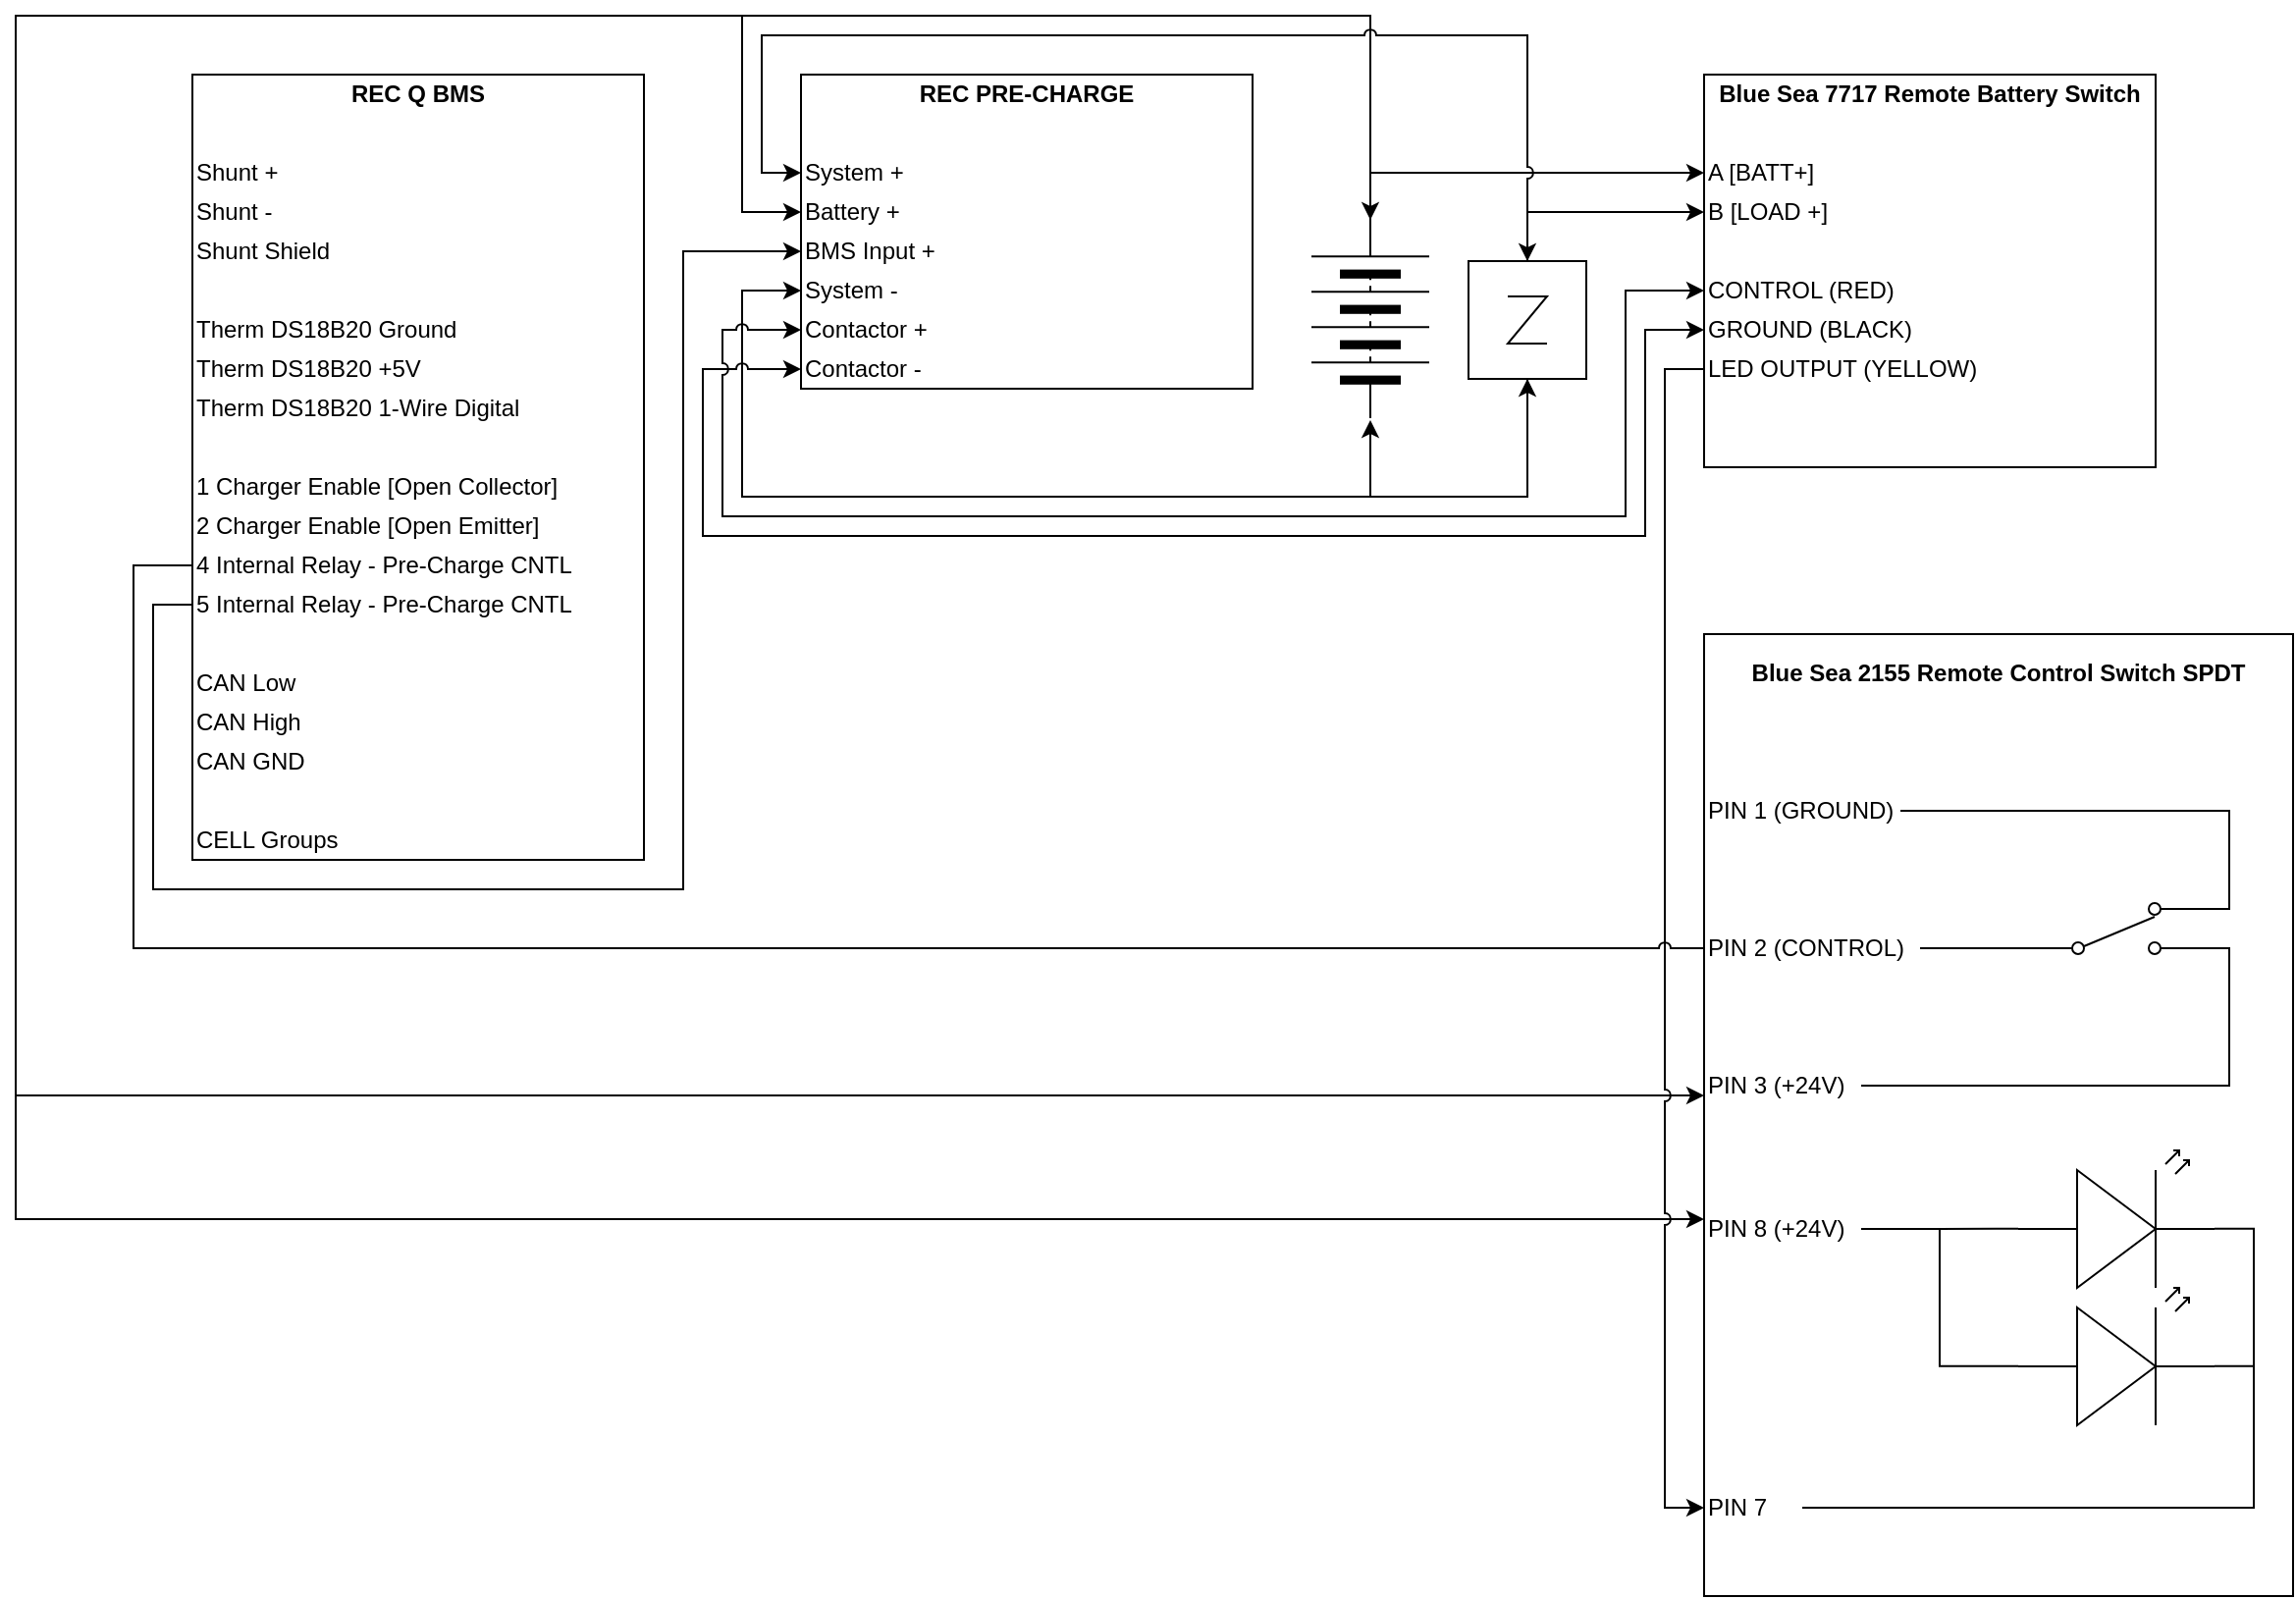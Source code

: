 <mxfile version="16.5.1" type="device" pages="2"><diagram id="niUPnCOaJLG_jk_p79hX" name="Default"><mxGraphModel dx="2626" dy="1213" grid="1" gridSize="10" guides="1" tooltips="1" connect="1" arrows="1" fold="1" page="1" pageScale="1" pageWidth="850" pageHeight="1100" math="0" shadow="0"><root><mxCell id="0"/><mxCell id="1" parent="0"/><mxCell id="AgAAqXKB2tefLnuZM439-19" value="" style="group" parent="1" vertex="1" connectable="0"><mxGeometry x="-60" y="55" width="230" height="160" as="geometry"/></mxCell><mxCell id="AgAAqXKB2tefLnuZM439-20" value="" style="group" parent="AgAAqXKB2tefLnuZM439-19" vertex="1" connectable="0"><mxGeometry width="230" height="160" as="geometry"/></mxCell><mxCell id="AgAAqXKB2tefLnuZM439-21" value="" style="rounded=0;whiteSpace=wrap;html=1;" parent="AgAAqXKB2tefLnuZM439-20" vertex="1"><mxGeometry width="230" height="160" as="geometry"/></mxCell><mxCell id="AgAAqXKB2tefLnuZM439-22" value="Contactor -" style="text;html=1;strokeColor=none;fillColor=none;align=left;verticalAlign=middle;whiteSpace=wrap;rounded=0;" parent="AgAAqXKB2tefLnuZM439-20" vertex="1"><mxGeometry y="140" width="200" height="20" as="geometry"/></mxCell><mxCell id="AgAAqXKB2tefLnuZM439-23" value="System +" style="text;html=1;strokeColor=none;fillColor=none;align=left;verticalAlign=middle;whiteSpace=wrap;rounded=0;" parent="AgAAqXKB2tefLnuZM439-20" vertex="1"><mxGeometry y="40" width="200" height="20" as="geometry"/></mxCell><mxCell id="AgAAqXKB2tefLnuZM439-24" value="Contactor +" style="text;html=1;strokeColor=none;fillColor=none;align=left;verticalAlign=middle;whiteSpace=wrap;rounded=0;" parent="AgAAqXKB2tefLnuZM439-20" vertex="1"><mxGeometry y="120" width="200" height="20" as="geometry"/></mxCell><mxCell id="AgAAqXKB2tefLnuZM439-25" value="Battery +" style="text;html=1;strokeColor=none;fillColor=none;align=left;verticalAlign=middle;whiteSpace=wrap;rounded=0;" parent="AgAAqXKB2tefLnuZM439-20" vertex="1"><mxGeometry y="60" width="200" height="20" as="geometry"/></mxCell><mxCell id="AgAAqXKB2tefLnuZM439-26" value="System -" style="text;html=1;strokeColor=none;fillColor=none;align=left;verticalAlign=middle;whiteSpace=wrap;rounded=0;" parent="AgAAqXKB2tefLnuZM439-20" vertex="1"><mxGeometry y="100" width="200" height="20" as="geometry"/></mxCell><mxCell id="AgAAqXKB2tefLnuZM439-27" value="BMS Input +" style="text;html=1;strokeColor=none;fillColor=none;align=left;verticalAlign=middle;whiteSpace=wrap;rounded=0;" parent="AgAAqXKB2tefLnuZM439-20" vertex="1"><mxGeometry y="80" width="200" height="20" as="geometry"/></mxCell><mxCell id="AgAAqXKB2tefLnuZM439-28" value="&lt;b&gt;REC PRE-CHARGE&lt;/b&gt;" style="text;html=1;strokeColor=none;fillColor=none;align=center;verticalAlign=middle;whiteSpace=wrap;rounded=0;" parent="AgAAqXKB2tefLnuZM439-20" vertex="1"><mxGeometry width="230" height="20" as="geometry"/></mxCell><mxCell id="AgAAqXKB2tefLnuZM439-77" style="edgeStyle=orthogonalEdgeStyle;rounded=0;jumpStyle=arc;orthogonalLoop=1;jettySize=auto;html=1;exitX=1;exitY=0.5;exitDx=0;exitDy=0;entryX=0;entryY=0.5;entryDx=0;entryDy=0;" parent="1" source="AgAAqXKB2tefLnuZM439-70" target="AgAAqXKB2tefLnuZM439-25" edge="1"><mxGeometry relative="1" as="geometry"><mxPoint x="210" y="205" as="targetPoint"/><Array as="points"><mxPoint x="230" y="25"/><mxPoint x="-90" y="25"/><mxPoint x="-90" y="125"/></Array></mxGeometry></mxCell><mxCell id="EyunkjNUGyFRAqCYlMKM-12" style="edgeStyle=orthogonalEdgeStyle;rounded=0;orthogonalLoop=1;jettySize=auto;html=1;exitX=1;exitY=0.5;exitDx=0;exitDy=0;entryX=0;entryY=0.5;entryDx=0;entryDy=0;startArrow=classic;startFill=1;" parent="1" source="AgAAqXKB2tefLnuZM439-70" target="EyunkjNUGyFRAqCYlMKM-4" edge="1"><mxGeometry relative="1" as="geometry"><mxPoint x="370" y="270" as="targetPoint"/><Array as="points"><mxPoint x="230" y="105"/></Array></mxGeometry></mxCell><mxCell id="-X1HdBb6TduOcNCu5BoU-1" style="edgeStyle=orthogonalEdgeStyle;rounded=0;orthogonalLoop=1;jettySize=auto;html=1;exitX=1;exitY=0.5;exitDx=0;exitDy=0;entryX=0;entryY=0.5;entryDx=0;entryDy=0;" edge="1" parent="1"><mxGeometry relative="1" as="geometry"><mxPoint x="400" y="638" as="targetPoint"/><mxPoint x="230" y="124" as="sourcePoint"/><Array as="points"><mxPoint x="230" y="25"/><mxPoint x="-460" y="25"/><mxPoint x="-460" y="638"/></Array></mxGeometry></mxCell><mxCell id="-X1HdBb6TduOcNCu5BoU-3" style="edgeStyle=orthogonalEdgeStyle;rounded=0;orthogonalLoop=1;jettySize=auto;html=1;exitX=1;exitY=0.5;exitDx=0;exitDy=0;entryX=0;entryY=0.5;entryDx=0;entryDy=0;" edge="1" parent="1"><mxGeometry relative="1" as="geometry"><mxPoint x="400" y="575" as="targetPoint"/><mxPoint x="230" y="134.0" as="sourcePoint"/><Array as="points"><mxPoint x="230" y="25"/><mxPoint x="-460" y="25"/><mxPoint x="-460" y="575"/></Array></mxGeometry></mxCell><mxCell id="AgAAqXKB2tefLnuZM439-70" value="" style="pointerEvents=1;verticalLabelPosition=bottom;shadow=0;dashed=0;align=center;html=1;verticalAlign=top;shape=mxgraph.electrical.miscellaneous.batteryStack;rotation=-90;perimeterSpacing=1;fillColor=#000000;" parent="1" vertex="1"><mxGeometry x="180" y="150" width="100" height="60" as="geometry"/></mxCell><mxCell id="AgAAqXKB2tefLnuZM439-74" style="edgeStyle=orthogonalEdgeStyle;rounded=0;orthogonalLoop=1;jettySize=auto;html=1;exitX=0.5;exitY=1;exitDx=0;exitDy=0;exitPerimeter=0;entryX=0;entryY=0.5;entryDx=0;entryDy=0;" parent="1" source="AgAAqXKB2tefLnuZM439-72" target="AgAAqXKB2tefLnuZM439-70" edge="1"><mxGeometry relative="1" as="geometry"><Array as="points"><mxPoint x="310" y="270"/><mxPoint x="230" y="270"/></Array></mxGeometry></mxCell><mxCell id="AgAAqXKB2tefLnuZM439-76" style="edgeStyle=orthogonalEdgeStyle;rounded=0;orthogonalLoop=1;jettySize=auto;html=1;exitX=0.5;exitY=0;exitDx=0;exitDy=0;exitPerimeter=0;entryX=0;entryY=0.5;entryDx=0;entryDy=0;jumpStyle=arc;" parent="1" source="AgAAqXKB2tefLnuZM439-72" target="AgAAqXKB2tefLnuZM439-23" edge="1"><mxGeometry relative="1" as="geometry"><Array as="points"><mxPoint x="310" y="35"/><mxPoint x="-80" y="35"/><mxPoint x="-80" y="105"/></Array></mxGeometry></mxCell><mxCell id="AgAAqXKB2tefLnuZM439-82" style="edgeStyle=orthogonalEdgeStyle;rounded=0;jumpStyle=arc;orthogonalLoop=1;jettySize=auto;html=1;exitX=0.5;exitY=1;exitDx=0;exitDy=0;exitPerimeter=0;entryX=0;entryY=0.5;entryDx=0;entryDy=0;startArrow=classic;startFill=1;" parent="1" source="AgAAqXKB2tefLnuZM439-72" target="AgAAqXKB2tefLnuZM439-26" edge="1"><mxGeometry relative="1" as="geometry"><Array as="points"><mxPoint x="310" y="270"/><mxPoint x="-90" y="270"/><mxPoint x="-90" y="165"/></Array></mxGeometry></mxCell><mxCell id="AgAAqXKB2tefLnuZM439-72" value="" style="pointerEvents=1;verticalLabelPosition=bottom;shadow=0;dashed=0;align=center;html=1;verticalAlign=top;shape=mxgraph.electrical.miscellaneous.generic_component" parent="1" vertex="1"><mxGeometry x="280" y="150" width="60" height="60" as="geometry"/></mxCell><mxCell id="AgAAqXKB2tefLnuZM439-73" style="edgeStyle=orthogonalEdgeStyle;rounded=0;orthogonalLoop=1;jettySize=auto;html=1;entryX=0.5;entryY=0;entryDx=0;entryDy=0;entryPerimeter=0;jumpStyle=arc;exitX=0;exitY=0.5;exitDx=0;exitDy=0;startArrow=classic;startFill=1;" parent="1" source="EyunkjNUGyFRAqCYlMKM-6" target="AgAAqXKB2tefLnuZM439-72" edge="1"><mxGeometry relative="1" as="geometry"><mxPoint x="440" y="310" as="sourcePoint"/></mxGeometry></mxCell><mxCell id="AgAAqXKB2tefLnuZM439-98" value="" style="group" parent="1" vertex="1" connectable="0"><mxGeometry x="-370" y="55" width="230" height="400" as="geometry"/></mxCell><mxCell id="AgAAqXKB2tefLnuZM439-99" value="" style="group" parent="AgAAqXKB2tefLnuZM439-98" vertex="1" connectable="0"><mxGeometry width="230" height="400" as="geometry"/></mxCell><mxCell id="AgAAqXKB2tefLnuZM439-100" value="" style="rounded=0;whiteSpace=wrap;html=1;" parent="AgAAqXKB2tefLnuZM439-99" vertex="1"><mxGeometry width="230" height="400" as="geometry"/></mxCell><mxCell id="AgAAqXKB2tefLnuZM439-101" value="CAN Low" style="text;html=1;strokeColor=none;fillColor=none;align=left;verticalAlign=middle;whiteSpace=wrap;rounded=0;" parent="AgAAqXKB2tefLnuZM439-99" vertex="1"><mxGeometry y="300" width="200" height="20" as="geometry"/></mxCell><mxCell id="AgAAqXKB2tefLnuZM439-102" value="Therm DS18B20 Ground" style="text;html=1;strokeColor=none;fillColor=none;align=left;verticalAlign=middle;whiteSpace=wrap;rounded=0;" parent="AgAAqXKB2tefLnuZM439-99" vertex="1"><mxGeometry y="120" width="200" height="20" as="geometry"/></mxCell><mxCell id="AgAAqXKB2tefLnuZM439-103" value="CAN High" style="text;html=1;strokeColor=none;fillColor=none;align=left;verticalAlign=middle;whiteSpace=wrap;rounded=0;" parent="AgAAqXKB2tefLnuZM439-99" vertex="1"><mxGeometry y="320" width="200" height="20" as="geometry"/></mxCell><mxCell id="AgAAqXKB2tefLnuZM439-104" value="Therm DS18B20&amp;nbsp;+5V" style="text;html=1;strokeColor=none;fillColor=none;align=left;verticalAlign=middle;whiteSpace=wrap;rounded=0;" parent="AgAAqXKB2tefLnuZM439-99" vertex="1"><mxGeometry y="140" width="200" height="20" as="geometry"/></mxCell><mxCell id="AgAAqXKB2tefLnuZM439-105" value="Shunt +" style="text;html=1;strokeColor=none;fillColor=none;align=left;verticalAlign=middle;whiteSpace=wrap;rounded=0;" parent="AgAAqXKB2tefLnuZM439-99" vertex="1"><mxGeometry y="40" width="200" height="20" as="geometry"/></mxCell><mxCell id="AgAAqXKB2tefLnuZM439-106" value="Therm DS18B20 1-Wire Digital" style="text;html=1;strokeColor=none;fillColor=none;align=left;verticalAlign=middle;whiteSpace=wrap;rounded=0;" parent="AgAAqXKB2tefLnuZM439-99" vertex="1"><mxGeometry y="160" width="200" height="20" as="geometry"/></mxCell><mxCell id="AgAAqXKB2tefLnuZM439-107" value="Shunt -" style="text;html=1;strokeColor=none;fillColor=none;align=left;verticalAlign=middle;whiteSpace=wrap;rounded=0;" parent="AgAAqXKB2tefLnuZM439-99" vertex="1"><mxGeometry y="60" width="200" height="20" as="geometry"/></mxCell><mxCell id="AgAAqXKB2tefLnuZM439-108" value="Shunt Shield" style="text;html=1;strokeColor=none;fillColor=none;align=left;verticalAlign=middle;whiteSpace=wrap;rounded=0;" parent="AgAAqXKB2tefLnuZM439-99" vertex="1"><mxGeometry y="80" width="200" height="20" as="geometry"/></mxCell><mxCell id="AgAAqXKB2tefLnuZM439-109" value="CAN GND" style="text;html=1;strokeColor=none;fillColor=none;align=left;verticalAlign=middle;whiteSpace=wrap;rounded=0;" parent="AgAAqXKB2tefLnuZM439-99" vertex="1"><mxGeometry y="340" width="200" height="20" as="geometry"/></mxCell><mxCell id="AgAAqXKB2tefLnuZM439-110" value="1 Charger Enable [Open Collector]" style="text;html=1;strokeColor=none;fillColor=none;align=left;verticalAlign=middle;whiteSpace=wrap;rounded=0;" parent="AgAAqXKB2tefLnuZM439-99" vertex="1"><mxGeometry y="200" width="200" height="20" as="geometry"/></mxCell><mxCell id="AgAAqXKB2tefLnuZM439-111" value="2 Charger Enable [Open Emitter]" style="text;html=1;strokeColor=none;fillColor=none;align=left;verticalAlign=middle;whiteSpace=wrap;rounded=0;" parent="AgAAqXKB2tefLnuZM439-99" vertex="1"><mxGeometry y="220" width="200" height="20" as="geometry"/></mxCell><mxCell id="AgAAqXKB2tefLnuZM439-112" value="&lt;b&gt;REC Q BMS&lt;/b&gt;" style="text;html=1;strokeColor=none;fillColor=none;align=center;verticalAlign=middle;whiteSpace=wrap;rounded=0;" parent="AgAAqXKB2tefLnuZM439-99" vertex="1"><mxGeometry width="230" height="20" as="geometry"/></mxCell><mxCell id="AgAAqXKB2tefLnuZM439-113" value="CELL Groups" style="text;html=1;strokeColor=none;fillColor=none;align=left;verticalAlign=middle;whiteSpace=wrap;rounded=0;" parent="AgAAqXKB2tefLnuZM439-99" vertex="1"><mxGeometry y="380" width="200" height="20" as="geometry"/></mxCell><mxCell id="AgAAqXKB2tefLnuZM439-114" value="4 Internal Relay - Pre-Charge CNTL" style="text;html=1;strokeColor=none;fillColor=none;align=left;verticalAlign=middle;whiteSpace=wrap;rounded=0;" parent="AgAAqXKB2tefLnuZM439-99" vertex="1"><mxGeometry y="240" width="200" height="20" as="geometry"/></mxCell><mxCell id="AgAAqXKB2tefLnuZM439-115" value="5 Internal Relay - Pre-Charge CNTL" style="text;html=1;strokeColor=none;fillColor=none;align=left;verticalAlign=middle;whiteSpace=wrap;rounded=0;" parent="AgAAqXKB2tefLnuZM439-99" vertex="1"><mxGeometry y="260" width="200" height="20" as="geometry"/></mxCell><mxCell id="AgAAqXKB2tefLnuZM439-129" style="edgeStyle=orthogonalEdgeStyle;rounded=0;jumpStyle=arc;orthogonalLoop=1;jettySize=auto;html=1;exitX=0;exitY=0.5;exitDx=0;exitDy=0;entryX=0;entryY=0.5;entryDx=0;entryDy=0;startArrow=classic;startFill=1;" parent="1" source="AgAAqXKB2tefLnuZM439-22" target="EyunkjNUGyFRAqCYlMKM-5" edge="1"><mxGeometry relative="1" as="geometry"><Array as="points"><mxPoint x="-110" y="205"/><mxPoint x="-110" y="290"/><mxPoint x="370" y="290"/><mxPoint x="370" y="185"/></Array><mxPoint x="-60" y="345" as="targetPoint"/></mxGeometry></mxCell><mxCell id="DEVfengOU66wcU9Q3Q09-13" style="edgeStyle=orthogonalEdgeStyle;rounded=0;jumpStyle=arc;orthogonalLoop=1;jettySize=auto;html=1;exitX=0;exitY=0.5;exitDx=0;exitDy=0;entryX=0;entryY=0.5;entryDx=0;entryDy=0;endArrow=classic;endFill=1;fontColor=#000000;startArrow=classic;startFill=1;" parent="1" source="AgAAqXKB2tefLnuZM439-24" target="EyunkjNUGyFRAqCYlMKM-7" edge="1"><mxGeometry relative="1" as="geometry"><Array as="points"><mxPoint x="-100" y="185"/><mxPoint x="-100" y="280"/><mxPoint x="360" y="280"/><mxPoint x="360" y="165"/></Array><mxPoint x="-60" y="305" as="targetPoint"/></mxGeometry></mxCell><mxCell id="EyunkjNUGyFRAqCYlMKM-1" value="" style="group" parent="1" vertex="1" connectable="0"><mxGeometry x="400" y="55.0" width="230" height="200" as="geometry"/></mxCell><mxCell id="EyunkjNUGyFRAqCYlMKM-2" value="" style="rounded=0;whiteSpace=wrap;html=1;" parent="EyunkjNUGyFRAqCYlMKM-1" vertex="1"><mxGeometry width="230" height="200" as="geometry"/></mxCell><mxCell id="EyunkjNUGyFRAqCYlMKM-4" value="A [BATT+]" style="text;html=1;strokeColor=none;fillColor=none;align=left;verticalAlign=middle;whiteSpace=wrap;rounded=0;" parent="EyunkjNUGyFRAqCYlMKM-1" vertex="1"><mxGeometry y="40" width="200" height="20" as="geometry"/></mxCell><mxCell id="EyunkjNUGyFRAqCYlMKM-5" value="GROUND (BLACK)" style="text;html=1;strokeColor=none;fillColor=none;align=left;verticalAlign=middle;whiteSpace=wrap;rounded=0;" parent="EyunkjNUGyFRAqCYlMKM-1" vertex="1"><mxGeometry y="120" width="200" height="20" as="geometry"/></mxCell><mxCell id="EyunkjNUGyFRAqCYlMKM-6" value="B [LOAD +]" style="text;html=1;strokeColor=none;fillColor=none;align=left;verticalAlign=middle;whiteSpace=wrap;rounded=0;" parent="EyunkjNUGyFRAqCYlMKM-1" vertex="1"><mxGeometry y="60" width="200" height="20" as="geometry"/></mxCell><mxCell id="EyunkjNUGyFRAqCYlMKM-7" value="CONTROL (RED)" style="text;html=1;strokeColor=none;fillColor=none;align=left;verticalAlign=middle;whiteSpace=wrap;rounded=0;" parent="EyunkjNUGyFRAqCYlMKM-1" vertex="1"><mxGeometry y="100" width="200" height="20" as="geometry"/></mxCell><mxCell id="EyunkjNUGyFRAqCYlMKM-8" value="&lt;b&gt;Blue Sea 7717 Remote Battery Switch&lt;/b&gt;" style="text;html=1;strokeColor=none;fillColor=none;align=center;verticalAlign=middle;whiteSpace=wrap;rounded=0;" parent="EyunkjNUGyFRAqCYlMKM-1" vertex="1"><mxGeometry width="230" height="20" as="geometry"/></mxCell><mxCell id="UMsWWaSdhCmsIqssQUyE-1" value="LED OUTPUT (YELLOW)" style="text;html=1;strokeColor=none;fillColor=none;align=left;verticalAlign=middle;whiteSpace=wrap;rounded=0;" parent="EyunkjNUGyFRAqCYlMKM-1" vertex="1"><mxGeometry y="140" width="200" height="20" as="geometry"/></mxCell><mxCell id="UMsWWaSdhCmsIqssQUyE-31" value="" style="group" parent="1" vertex="1" connectable="0"><mxGeometry x="400" y="340" width="300" height="490" as="geometry"/></mxCell><mxCell id="UMsWWaSdhCmsIqssQUyE-27" value="" style="rounded=0;whiteSpace=wrap;html=1;" parent="UMsWWaSdhCmsIqssQUyE-31" vertex="1"><mxGeometry width="300" height="490" as="geometry"/></mxCell><mxCell id="UMsWWaSdhCmsIqssQUyE-3" value="" style="pointerEvents=1;verticalLabelPosition=bottom;shadow=0;dashed=0;align=center;html=1;verticalAlign=top;shape=mxgraph.electrical.electro-mechanical.2-way_switch;" parent="UMsWWaSdhCmsIqssQUyE-31" vertex="1"><mxGeometry x="172.5" y="137" width="75" height="26" as="geometry"/></mxCell><mxCell id="UMsWWaSdhCmsIqssQUyE-4" value="" style="verticalLabelPosition=bottom;shadow=0;dashed=0;align=center;html=1;verticalAlign=top;shape=mxgraph.electrical.opto_electronics.led_2;pointerEvents=1;" parent="UMsWWaSdhCmsIqssQUyE-31" vertex="1"><mxGeometry x="160" y="263" width="100" height="70" as="geometry"/></mxCell><mxCell id="UMsWWaSdhCmsIqssQUyE-5" value="" style="verticalLabelPosition=bottom;shadow=0;dashed=0;align=center;html=1;verticalAlign=top;shape=mxgraph.electrical.opto_electronics.led_2;pointerEvents=1;" parent="UMsWWaSdhCmsIqssQUyE-31" vertex="1"><mxGeometry x="160" y="333" width="100" height="70" as="geometry"/></mxCell><mxCell id="UMsWWaSdhCmsIqssQUyE-8" style="edgeStyle=orthogonalEdgeStyle;rounded=0;orthogonalLoop=1;jettySize=auto;html=1;exitX=1;exitY=0.5;exitDx=0;exitDy=0;entryX=0;entryY=0.57;entryDx=0;entryDy=0;entryPerimeter=0;endArrow=none;endFill=0;" parent="UMsWWaSdhCmsIqssQUyE-31" source="UMsWWaSdhCmsIqssQUyE-6" target="UMsWWaSdhCmsIqssQUyE-4" edge="1"><mxGeometry relative="1" as="geometry"/></mxCell><mxCell id="UMsWWaSdhCmsIqssQUyE-9" style="edgeStyle=orthogonalEdgeStyle;rounded=0;orthogonalLoop=1;jettySize=auto;html=1;exitX=1;exitY=0.5;exitDx=0;exitDy=0;entryX=0;entryY=0.57;entryDx=0;entryDy=0;entryPerimeter=0;endArrow=none;endFill=0;" parent="UMsWWaSdhCmsIqssQUyE-31" source="UMsWWaSdhCmsIqssQUyE-6" target="UMsWWaSdhCmsIqssQUyE-5" edge="1"><mxGeometry relative="1" as="geometry"/></mxCell><mxCell id="UMsWWaSdhCmsIqssQUyE-6" value="PIN 8 (+24V)" style="text;html=1;strokeColor=none;fillColor=none;align=left;verticalAlign=middle;whiteSpace=wrap;rounded=0;" parent="UMsWWaSdhCmsIqssQUyE-31" vertex="1"><mxGeometry y="293" width="80" height="20" as="geometry"/></mxCell><mxCell id="UMsWWaSdhCmsIqssQUyE-13" value="PIN 7" style="text;html=1;strokeColor=none;fillColor=none;align=left;verticalAlign=middle;whiteSpace=wrap;rounded=0;" parent="UMsWWaSdhCmsIqssQUyE-31" vertex="1"><mxGeometry y="435" width="50" height="20" as="geometry"/></mxCell><mxCell id="UMsWWaSdhCmsIqssQUyE-15" style="edgeStyle=orthogonalEdgeStyle;rounded=0;orthogonalLoop=1;jettySize=auto;html=1;exitX=1;exitY=0.57;exitDx=0;exitDy=0;exitPerimeter=0;entryX=1;entryY=0.5;entryDx=0;entryDy=0;endArrow=none;endFill=0;" parent="UMsWWaSdhCmsIqssQUyE-31" source="UMsWWaSdhCmsIqssQUyE-4" target="UMsWWaSdhCmsIqssQUyE-13" edge="1"><mxGeometry relative="1" as="geometry"/></mxCell><mxCell id="UMsWWaSdhCmsIqssQUyE-14" style="edgeStyle=orthogonalEdgeStyle;rounded=0;orthogonalLoop=1;jettySize=auto;html=1;exitX=1;exitY=0.57;exitDx=0;exitDy=0;exitPerimeter=0;entryX=1;entryY=0.5;entryDx=0;entryDy=0;endArrow=none;endFill=0;" parent="UMsWWaSdhCmsIqssQUyE-31" source="UMsWWaSdhCmsIqssQUyE-5" target="UMsWWaSdhCmsIqssQUyE-13" edge="1"><mxGeometry relative="1" as="geometry"/></mxCell><mxCell id="UMsWWaSdhCmsIqssQUyE-17" value="PIN 3 (+24V)" style="text;html=1;strokeColor=none;fillColor=none;align=left;verticalAlign=middle;whiteSpace=wrap;rounded=0;" parent="UMsWWaSdhCmsIqssQUyE-31" vertex="1"><mxGeometry y="220" width="80" height="20" as="geometry"/></mxCell><mxCell id="UMsWWaSdhCmsIqssQUyE-22" style="edgeStyle=orthogonalEdgeStyle;rounded=0;orthogonalLoop=1;jettySize=auto;html=1;exitX=1;exitY=0.885;exitDx=0;exitDy=0;exitPerimeter=0;entryX=1;entryY=0.5;entryDx=0;entryDy=0;endArrow=none;endFill=0;" parent="UMsWWaSdhCmsIqssQUyE-31" source="UMsWWaSdhCmsIqssQUyE-3" target="UMsWWaSdhCmsIqssQUyE-17" edge="1"><mxGeometry relative="1" as="geometry"/></mxCell><mxCell id="UMsWWaSdhCmsIqssQUyE-20" style="edgeStyle=orthogonalEdgeStyle;rounded=0;orthogonalLoop=1;jettySize=auto;html=1;exitX=1;exitY=0.5;exitDx=0;exitDy=0;entryX=0;entryY=0.885;entryDx=0;entryDy=0;entryPerimeter=0;endArrow=none;endFill=0;" parent="UMsWWaSdhCmsIqssQUyE-31" source="UMsWWaSdhCmsIqssQUyE-18" target="UMsWWaSdhCmsIqssQUyE-3" edge="1"><mxGeometry relative="1" as="geometry"/></mxCell><mxCell id="UMsWWaSdhCmsIqssQUyE-18" value="PIN 2 (CONTROL)" style="text;html=1;strokeColor=none;fillColor=none;align=left;verticalAlign=middle;whiteSpace=wrap;rounded=0;" parent="UMsWWaSdhCmsIqssQUyE-31" vertex="1"><mxGeometry y="150" width="110" height="20" as="geometry"/></mxCell><mxCell id="UMsWWaSdhCmsIqssQUyE-19" value="PIN 1 (GROUND)" style="text;html=1;strokeColor=none;fillColor=none;align=left;verticalAlign=middle;whiteSpace=wrap;rounded=0;" parent="UMsWWaSdhCmsIqssQUyE-31" vertex="1"><mxGeometry y="80" width="100" height="20" as="geometry"/></mxCell><mxCell id="UMsWWaSdhCmsIqssQUyE-23" style="edgeStyle=orthogonalEdgeStyle;rounded=0;orthogonalLoop=1;jettySize=auto;html=1;exitX=1;exitY=0.115;exitDx=0;exitDy=0;exitPerimeter=0;entryX=1;entryY=0.5;entryDx=0;entryDy=0;endArrow=none;endFill=0;" parent="UMsWWaSdhCmsIqssQUyE-31" source="UMsWWaSdhCmsIqssQUyE-3" target="UMsWWaSdhCmsIqssQUyE-19" edge="1"><mxGeometry relative="1" as="geometry"/></mxCell><mxCell id="UMsWWaSdhCmsIqssQUyE-25" value="Blue Sea 2155 Remote Control Switch SPDT" style="text;html=1;strokeColor=none;fillColor=none;align=center;verticalAlign=middle;whiteSpace=wrap;rounded=0;fontStyle=1" parent="UMsWWaSdhCmsIqssQUyE-31" vertex="1"><mxGeometry y="10" width="300" height="20" as="geometry"/></mxCell><mxCell id="UMsWWaSdhCmsIqssQUyE-32" style="edgeStyle=orthogonalEdgeStyle;rounded=0;orthogonalLoop=1;jettySize=auto;html=1;exitX=0;exitY=0.5;exitDx=0;exitDy=0;entryX=0;entryY=0.5;entryDx=0;entryDy=0;endArrow=classic;endFill=1;jumpStyle=arc;" parent="1" source="UMsWWaSdhCmsIqssQUyE-1" target="UMsWWaSdhCmsIqssQUyE-13" edge="1"><mxGeometry relative="1" as="geometry"/></mxCell><mxCell id="UMsWWaSdhCmsIqssQUyE-33" style="edgeStyle=orthogonalEdgeStyle;rounded=0;orthogonalLoop=1;jettySize=auto;html=1;exitX=0;exitY=0.5;exitDx=0;exitDy=0;endArrow=none;endFill=0;entryX=0;entryY=0.5;entryDx=0;entryDy=0;jumpStyle=arc;" parent="1" source="UMsWWaSdhCmsIqssQUyE-18" target="AgAAqXKB2tefLnuZM439-114" edge="1"><mxGeometry relative="1" as="geometry"><mxPoint x="-80" y="140" as="targetPoint"/><Array as="points"><mxPoint x="-400" y="500"/><mxPoint x="-400" y="305"/></Array></mxGeometry></mxCell><mxCell id="-X1HdBb6TduOcNCu5BoU-2" style="edgeStyle=orthogonalEdgeStyle;rounded=0;orthogonalLoop=1;jettySize=auto;html=1;exitX=0;exitY=0.5;exitDx=0;exitDy=0;entryX=0;entryY=0.5;entryDx=0;entryDy=0;" edge="1" parent="1" source="AgAAqXKB2tefLnuZM439-115" target="AgAAqXKB2tefLnuZM439-27"><mxGeometry relative="1" as="geometry"><mxPoint x="-120" y="240" as="targetPoint"/><Array as="points"><mxPoint x="-390" y="325"/><mxPoint x="-390" y="470"/><mxPoint x="-120" y="470"/><mxPoint x="-120" y="145"/></Array></mxGeometry></mxCell></root></mxGraphModel></diagram><diagram id="v-8LUexBNyQaEldd31Ap" name="Opto Varient"><mxGraphModel dx="1570" dy="492" grid="1" gridSize="10" guides="1" tooltips="1" connect="1" arrows="1" fold="1" page="1" pageScale="1" pageWidth="850" pageHeight="1100" math="0" shadow="0"><root><mxCell id="ibjNNEcCENToLHMNYVmx-0"/><mxCell id="ibjNNEcCENToLHMNYVmx-1" parent="ibjNNEcCENToLHMNYVmx-0"/><mxCell id="VlZXoxhO_l9WhMT-o7XV-0" value="" style="group" vertex="1" connectable="0" parent="ibjNNEcCENToLHMNYVmx-1"><mxGeometry x="-60" y="55" width="230" height="160" as="geometry"/></mxCell><mxCell id="VlZXoxhO_l9WhMT-o7XV-1" value="" style="group" vertex="1" connectable="0" parent="VlZXoxhO_l9WhMT-o7XV-0"><mxGeometry width="230" height="160" as="geometry"/></mxCell><mxCell id="VlZXoxhO_l9WhMT-o7XV-2" value="" style="rounded=0;whiteSpace=wrap;html=1;" vertex="1" parent="VlZXoxhO_l9WhMT-o7XV-1"><mxGeometry width="230" height="160" as="geometry"/></mxCell><mxCell id="VlZXoxhO_l9WhMT-o7XV-3" value="Contactor -" style="text;html=1;strokeColor=none;fillColor=none;align=left;verticalAlign=middle;whiteSpace=wrap;rounded=0;" vertex="1" parent="VlZXoxhO_l9WhMT-o7XV-1"><mxGeometry y="140" width="200" height="20" as="geometry"/></mxCell><mxCell id="VlZXoxhO_l9WhMT-o7XV-4" value="System +" style="text;html=1;strokeColor=none;fillColor=none;align=left;verticalAlign=middle;whiteSpace=wrap;rounded=0;" vertex="1" parent="VlZXoxhO_l9WhMT-o7XV-1"><mxGeometry y="40" width="200" height="20" as="geometry"/></mxCell><mxCell id="VlZXoxhO_l9WhMT-o7XV-5" value="Contactor +" style="text;html=1;strokeColor=none;fillColor=none;align=left;verticalAlign=middle;whiteSpace=wrap;rounded=0;" vertex="1" parent="VlZXoxhO_l9WhMT-o7XV-1"><mxGeometry y="120" width="200" height="20" as="geometry"/></mxCell><mxCell id="VlZXoxhO_l9WhMT-o7XV-6" value="Battery +" style="text;html=1;strokeColor=none;fillColor=none;align=left;verticalAlign=middle;whiteSpace=wrap;rounded=0;" vertex="1" parent="VlZXoxhO_l9WhMT-o7XV-1"><mxGeometry y="60" width="200" height="20" as="geometry"/></mxCell><mxCell id="VlZXoxhO_l9WhMT-o7XV-7" value="System -" style="text;html=1;strokeColor=none;fillColor=none;align=left;verticalAlign=middle;whiteSpace=wrap;rounded=0;" vertex="1" parent="VlZXoxhO_l9WhMT-o7XV-1"><mxGeometry y="100" width="200" height="20" as="geometry"/></mxCell><mxCell id="VlZXoxhO_l9WhMT-o7XV-8" value="BMS Input +" style="text;html=1;strokeColor=none;fillColor=none;align=left;verticalAlign=middle;whiteSpace=wrap;rounded=0;" vertex="1" parent="VlZXoxhO_l9WhMT-o7XV-1"><mxGeometry y="80" width="200" height="20" as="geometry"/></mxCell><mxCell id="VlZXoxhO_l9WhMT-o7XV-9" value="&lt;b&gt;REC PRE-CHARGE&lt;/b&gt;" style="text;html=1;strokeColor=none;fillColor=none;align=center;verticalAlign=middle;whiteSpace=wrap;rounded=0;" vertex="1" parent="VlZXoxhO_l9WhMT-o7XV-1"><mxGeometry width="230" height="20" as="geometry"/></mxCell><mxCell id="VlZXoxhO_l9WhMT-o7XV-10" style="edgeStyle=orthogonalEdgeStyle;rounded=0;jumpStyle=arc;orthogonalLoop=1;jettySize=auto;html=1;exitX=1;exitY=0.5;exitDx=0;exitDy=0;entryX=0;entryY=0.5;entryDx=0;entryDy=0;" edge="1" parent="ibjNNEcCENToLHMNYVmx-1" source="VlZXoxhO_l9WhMT-o7XV-14" target="VlZXoxhO_l9WhMT-o7XV-6"><mxGeometry relative="1" as="geometry"><mxPoint x="210" y="205" as="targetPoint"/><Array as="points"><mxPoint x="230" y="25"/><mxPoint x="-90" y="25"/><mxPoint x="-90" y="125"/></Array></mxGeometry></mxCell><mxCell id="VlZXoxhO_l9WhMT-o7XV-11" style="edgeStyle=orthogonalEdgeStyle;rounded=0;orthogonalLoop=1;jettySize=auto;html=1;exitX=1;exitY=0.5;exitDx=0;exitDy=0;entryX=0;entryY=0.5;entryDx=0;entryDy=0;startArrow=classic;startFill=1;" edge="1" parent="ibjNNEcCENToLHMNYVmx-1" source="VlZXoxhO_l9WhMT-o7XV-14" target="VlZXoxhO_l9WhMT-o7XV-42"><mxGeometry relative="1" as="geometry"><mxPoint x="370" y="270" as="targetPoint"/><Array as="points"><mxPoint x="230" y="105"/></Array></mxGeometry></mxCell><mxCell id="VlZXoxhO_l9WhMT-o7XV-12" style="edgeStyle=orthogonalEdgeStyle;rounded=0;orthogonalLoop=1;jettySize=auto;html=1;exitX=1;exitY=0.5;exitDx=0;exitDy=0;entryX=0;entryY=0.5;entryDx=0;entryDy=0;" edge="1" parent="ibjNNEcCENToLHMNYVmx-1"><mxGeometry relative="1" as="geometry"><mxPoint x="400" y="638" as="targetPoint"/><mxPoint x="230" y="124" as="sourcePoint"/><Array as="points"><mxPoint x="230" y="25"/><mxPoint x="-460" y="25"/><mxPoint x="-460" y="638"/></Array></mxGeometry></mxCell><mxCell id="VlZXoxhO_l9WhMT-o7XV-13" style="edgeStyle=orthogonalEdgeStyle;rounded=0;orthogonalLoop=1;jettySize=auto;html=1;exitX=1;exitY=0.5;exitDx=0;exitDy=0;entryX=0;entryY=0.5;entryDx=0;entryDy=0;" edge="1" parent="ibjNNEcCENToLHMNYVmx-1"><mxGeometry relative="1" as="geometry"><mxPoint x="400" y="575" as="targetPoint"/><mxPoint x="230" y="134.0" as="sourcePoint"/><Array as="points"><mxPoint x="230" y="25"/><mxPoint x="-460" y="25"/><mxPoint x="-460" y="575"/></Array></mxGeometry></mxCell><mxCell id="VlZXoxhO_l9WhMT-o7XV-74" style="edgeStyle=orthogonalEdgeStyle;rounded=0;orthogonalLoop=1;jettySize=auto;html=1;exitX=0;exitY=0.5;exitDx=0;exitDy=0;entryX=0;entryY=0.5;entryDx=0;entryDy=0;" edge="1" parent="ibjNNEcCENToLHMNYVmx-1" source="VlZXoxhO_l9WhMT-o7XV-14" target="VlZXoxhO_l9WhMT-o7XV-43"><mxGeometry relative="1" as="geometry"><Array as="points"><mxPoint x="230" y="270"/><mxPoint x="360" y="270"/><mxPoint x="360" y="185"/></Array></mxGeometry></mxCell><mxCell id="VlZXoxhO_l9WhMT-o7XV-14" value="" style="pointerEvents=1;verticalLabelPosition=bottom;shadow=0;dashed=0;align=center;html=1;verticalAlign=top;shape=mxgraph.electrical.miscellaneous.batteryStack;rotation=-90;perimeterSpacing=1;fillColor=#000000;" vertex="1" parent="ibjNNEcCENToLHMNYVmx-1"><mxGeometry x="180" y="150" width="100" height="60" as="geometry"/></mxCell><mxCell id="VlZXoxhO_l9WhMT-o7XV-15" style="edgeStyle=orthogonalEdgeStyle;rounded=0;orthogonalLoop=1;jettySize=auto;html=1;exitX=0.5;exitY=1;exitDx=0;exitDy=0;exitPerimeter=0;entryX=0;entryY=0.5;entryDx=0;entryDy=0;" edge="1" parent="ibjNNEcCENToLHMNYVmx-1" source="VlZXoxhO_l9WhMT-o7XV-18" target="VlZXoxhO_l9WhMT-o7XV-14"><mxGeometry relative="1" as="geometry"><Array as="points"><mxPoint x="310" y="270"/><mxPoint x="230" y="270"/></Array></mxGeometry></mxCell><mxCell id="VlZXoxhO_l9WhMT-o7XV-16" style="edgeStyle=orthogonalEdgeStyle;rounded=0;orthogonalLoop=1;jettySize=auto;html=1;exitX=0.5;exitY=0;exitDx=0;exitDy=0;exitPerimeter=0;entryX=0;entryY=0.5;entryDx=0;entryDy=0;jumpStyle=arc;" edge="1" parent="ibjNNEcCENToLHMNYVmx-1" source="VlZXoxhO_l9WhMT-o7XV-18" target="VlZXoxhO_l9WhMT-o7XV-4"><mxGeometry relative="1" as="geometry"><Array as="points"><mxPoint x="310" y="35"/><mxPoint x="-80" y="35"/><mxPoint x="-80" y="105"/></Array></mxGeometry></mxCell><mxCell id="VlZXoxhO_l9WhMT-o7XV-17" style="edgeStyle=orthogonalEdgeStyle;rounded=0;jumpStyle=arc;orthogonalLoop=1;jettySize=auto;html=1;exitX=0.5;exitY=1;exitDx=0;exitDy=0;exitPerimeter=0;entryX=0;entryY=0.5;entryDx=0;entryDy=0;startArrow=classic;startFill=1;" edge="1" parent="ibjNNEcCENToLHMNYVmx-1" source="VlZXoxhO_l9WhMT-o7XV-18" target="VlZXoxhO_l9WhMT-o7XV-7"><mxGeometry relative="1" as="geometry"><Array as="points"><mxPoint x="310" y="270"/><mxPoint x="-90" y="270"/><mxPoint x="-90" y="165"/></Array></mxGeometry></mxCell><mxCell id="VlZXoxhO_l9WhMT-o7XV-18" value="" style="pointerEvents=1;verticalLabelPosition=bottom;shadow=0;dashed=0;align=center;html=1;verticalAlign=top;shape=mxgraph.electrical.miscellaneous.generic_component" vertex="1" parent="ibjNNEcCENToLHMNYVmx-1"><mxGeometry x="280" y="150" width="60" height="60" as="geometry"/></mxCell><mxCell id="VlZXoxhO_l9WhMT-o7XV-19" style="edgeStyle=orthogonalEdgeStyle;rounded=0;orthogonalLoop=1;jettySize=auto;html=1;entryX=0.5;entryY=0;entryDx=0;entryDy=0;entryPerimeter=0;jumpStyle=arc;exitX=0;exitY=0.5;exitDx=0;exitDy=0;startArrow=classic;startFill=1;" edge="1" parent="ibjNNEcCENToLHMNYVmx-1" source="VlZXoxhO_l9WhMT-o7XV-44" target="VlZXoxhO_l9WhMT-o7XV-18"><mxGeometry relative="1" as="geometry"><mxPoint x="440" y="310" as="sourcePoint"/></mxGeometry></mxCell><mxCell id="VlZXoxhO_l9WhMT-o7XV-20" value="" style="group" vertex="1" connectable="0" parent="ibjNNEcCENToLHMNYVmx-1"><mxGeometry x="-370" y="55" width="230" height="400" as="geometry"/></mxCell><mxCell id="VlZXoxhO_l9WhMT-o7XV-21" value="" style="group" vertex="1" connectable="0" parent="VlZXoxhO_l9WhMT-o7XV-20"><mxGeometry width="230" height="400" as="geometry"/></mxCell><mxCell id="VlZXoxhO_l9WhMT-o7XV-22" value="" style="rounded=0;whiteSpace=wrap;html=1;" vertex="1" parent="VlZXoxhO_l9WhMT-o7XV-21"><mxGeometry width="230" height="400" as="geometry"/></mxCell><mxCell id="VlZXoxhO_l9WhMT-o7XV-23" value="CAN Low" style="text;html=1;strokeColor=none;fillColor=none;align=left;verticalAlign=middle;whiteSpace=wrap;rounded=0;" vertex="1" parent="VlZXoxhO_l9WhMT-o7XV-21"><mxGeometry y="300" width="200" height="20" as="geometry"/></mxCell><mxCell id="VlZXoxhO_l9WhMT-o7XV-24" value="Therm DS18B20 Ground" style="text;html=1;strokeColor=none;fillColor=none;align=left;verticalAlign=middle;whiteSpace=wrap;rounded=0;" vertex="1" parent="VlZXoxhO_l9WhMT-o7XV-21"><mxGeometry y="120" width="200" height="20" as="geometry"/></mxCell><mxCell id="VlZXoxhO_l9WhMT-o7XV-25" value="CAN High" style="text;html=1;strokeColor=none;fillColor=none;align=left;verticalAlign=middle;whiteSpace=wrap;rounded=0;" vertex="1" parent="VlZXoxhO_l9WhMT-o7XV-21"><mxGeometry y="320" width="200" height="20" as="geometry"/></mxCell><mxCell id="VlZXoxhO_l9WhMT-o7XV-26" value="Therm DS18B20&amp;nbsp;+5V" style="text;html=1;strokeColor=none;fillColor=none;align=left;verticalAlign=middle;whiteSpace=wrap;rounded=0;" vertex="1" parent="VlZXoxhO_l9WhMT-o7XV-21"><mxGeometry y="140" width="200" height="20" as="geometry"/></mxCell><mxCell id="VlZXoxhO_l9WhMT-o7XV-27" value="Shunt +" style="text;html=1;strokeColor=none;fillColor=none;align=left;verticalAlign=middle;whiteSpace=wrap;rounded=0;" vertex="1" parent="VlZXoxhO_l9WhMT-o7XV-21"><mxGeometry y="40" width="200" height="20" as="geometry"/></mxCell><mxCell id="VlZXoxhO_l9WhMT-o7XV-28" value="Therm DS18B20 1-Wire Digital" style="text;html=1;strokeColor=none;fillColor=none;align=left;verticalAlign=middle;whiteSpace=wrap;rounded=0;" vertex="1" parent="VlZXoxhO_l9WhMT-o7XV-21"><mxGeometry y="160" width="200" height="20" as="geometry"/></mxCell><mxCell id="VlZXoxhO_l9WhMT-o7XV-29" value="Shunt -" style="text;html=1;strokeColor=none;fillColor=none;align=left;verticalAlign=middle;whiteSpace=wrap;rounded=0;" vertex="1" parent="VlZXoxhO_l9WhMT-o7XV-21"><mxGeometry y="60" width="200" height="20" as="geometry"/></mxCell><mxCell id="VlZXoxhO_l9WhMT-o7XV-30" value="Shunt Shield" style="text;html=1;strokeColor=none;fillColor=none;align=left;verticalAlign=middle;whiteSpace=wrap;rounded=0;" vertex="1" parent="VlZXoxhO_l9WhMT-o7XV-21"><mxGeometry y="80" width="200" height="20" as="geometry"/></mxCell><mxCell id="VlZXoxhO_l9WhMT-o7XV-31" value="CAN GND" style="text;html=1;strokeColor=none;fillColor=none;align=left;verticalAlign=middle;whiteSpace=wrap;rounded=0;" vertex="1" parent="VlZXoxhO_l9WhMT-o7XV-21"><mxGeometry y="340" width="200" height="20" as="geometry"/></mxCell><mxCell id="VlZXoxhO_l9WhMT-o7XV-32" value="1 Charger Enable [Open Collector]" style="text;html=1;strokeColor=none;fillColor=none;align=left;verticalAlign=middle;whiteSpace=wrap;rounded=0;" vertex="1" parent="VlZXoxhO_l9WhMT-o7XV-21"><mxGeometry y="200" width="200" height="20" as="geometry"/></mxCell><mxCell id="VlZXoxhO_l9WhMT-o7XV-33" value="2 Charger Enable [Open Emitter]" style="text;html=1;strokeColor=none;fillColor=none;align=left;verticalAlign=middle;whiteSpace=wrap;rounded=0;" vertex="1" parent="VlZXoxhO_l9WhMT-o7XV-21"><mxGeometry y="220" width="200" height="20" as="geometry"/></mxCell><mxCell id="VlZXoxhO_l9WhMT-o7XV-34" value="&lt;b&gt;REC Q BMS&lt;/b&gt;" style="text;html=1;strokeColor=none;fillColor=none;align=center;verticalAlign=middle;whiteSpace=wrap;rounded=0;" vertex="1" parent="VlZXoxhO_l9WhMT-o7XV-21"><mxGeometry width="230" height="20" as="geometry"/></mxCell><mxCell id="VlZXoxhO_l9WhMT-o7XV-35" value="CELL Groups" style="text;html=1;strokeColor=none;fillColor=none;align=left;verticalAlign=middle;whiteSpace=wrap;rounded=0;" vertex="1" parent="VlZXoxhO_l9WhMT-o7XV-21"><mxGeometry y="380" width="200" height="20" as="geometry"/></mxCell><mxCell id="VlZXoxhO_l9WhMT-o7XV-36" value="4 Internal Relay - Pre-Charge CNTL" style="text;html=1;strokeColor=none;fillColor=none;align=left;verticalAlign=middle;whiteSpace=wrap;rounded=0;" vertex="1" parent="VlZXoxhO_l9WhMT-o7XV-21"><mxGeometry y="240" width="200" height="20" as="geometry"/></mxCell><mxCell id="VlZXoxhO_l9WhMT-o7XV-37" value="5 Internal Relay - Pre-Charge CNTL" style="text;html=1;strokeColor=none;fillColor=none;align=left;verticalAlign=middle;whiteSpace=wrap;rounded=0;" vertex="1" parent="VlZXoxhO_l9WhMT-o7XV-21"><mxGeometry y="260" width="200" height="20" as="geometry"/></mxCell><mxCell id="VlZXoxhO_l9WhMT-o7XV-40" value="" style="group" vertex="1" connectable="0" parent="ibjNNEcCENToLHMNYVmx-1"><mxGeometry x="400" y="55.0" width="230" height="200" as="geometry"/></mxCell><mxCell id="VlZXoxhO_l9WhMT-o7XV-41" value="" style="rounded=0;whiteSpace=wrap;html=1;" vertex="1" parent="VlZXoxhO_l9WhMT-o7XV-40"><mxGeometry width="230" height="200" as="geometry"/></mxCell><mxCell id="VlZXoxhO_l9WhMT-o7XV-42" value="A [BATT+]" style="text;html=1;strokeColor=none;fillColor=none;align=left;verticalAlign=middle;whiteSpace=wrap;rounded=0;" vertex="1" parent="VlZXoxhO_l9WhMT-o7XV-40"><mxGeometry y="40" width="200" height="20" as="geometry"/></mxCell><mxCell id="VlZXoxhO_l9WhMT-o7XV-43" value="GROUND (BLACK)" style="text;html=1;strokeColor=none;fillColor=none;align=left;verticalAlign=middle;whiteSpace=wrap;rounded=0;" vertex="1" parent="VlZXoxhO_l9WhMT-o7XV-40"><mxGeometry y="120" width="200" height="20" as="geometry"/></mxCell><mxCell id="VlZXoxhO_l9WhMT-o7XV-44" value="B [LOAD +]" style="text;html=1;strokeColor=none;fillColor=none;align=left;verticalAlign=middle;whiteSpace=wrap;rounded=0;" vertex="1" parent="VlZXoxhO_l9WhMT-o7XV-40"><mxGeometry y="60" width="200" height="20" as="geometry"/></mxCell><mxCell id="VlZXoxhO_l9WhMT-o7XV-45" value="CONTROL (RED)" style="text;html=1;strokeColor=none;fillColor=none;align=left;verticalAlign=middle;whiteSpace=wrap;rounded=0;" vertex="1" parent="VlZXoxhO_l9WhMT-o7XV-40"><mxGeometry y="100" width="200" height="20" as="geometry"/></mxCell><mxCell id="VlZXoxhO_l9WhMT-o7XV-46" value="&lt;b&gt;Blue Sea 7717 Remote Battery Switch&lt;/b&gt;" style="text;html=1;strokeColor=none;fillColor=none;align=center;verticalAlign=middle;whiteSpace=wrap;rounded=0;" vertex="1" parent="VlZXoxhO_l9WhMT-o7XV-40"><mxGeometry width="230" height="20" as="geometry"/></mxCell><mxCell id="VlZXoxhO_l9WhMT-o7XV-47" value="LED OUTPUT (YELLOW)" style="text;html=1;strokeColor=none;fillColor=none;align=left;verticalAlign=middle;whiteSpace=wrap;rounded=0;" vertex="1" parent="VlZXoxhO_l9WhMT-o7XV-40"><mxGeometry y="140" width="200" height="20" as="geometry"/></mxCell><mxCell id="VlZXoxhO_l9WhMT-o7XV-48" value="" style="group" vertex="1" connectable="0" parent="ibjNNEcCENToLHMNYVmx-1"><mxGeometry x="400" y="340" width="300" height="490" as="geometry"/></mxCell><mxCell id="VlZXoxhO_l9WhMT-o7XV-49" value="" style="rounded=0;whiteSpace=wrap;html=1;" vertex="1" parent="VlZXoxhO_l9WhMT-o7XV-48"><mxGeometry width="300" height="490" as="geometry"/></mxCell><mxCell id="VlZXoxhO_l9WhMT-o7XV-50" value="" style="pointerEvents=1;verticalLabelPosition=bottom;shadow=0;dashed=0;align=center;html=1;verticalAlign=top;shape=mxgraph.electrical.electro-mechanical.2-way_switch;" vertex="1" parent="VlZXoxhO_l9WhMT-o7XV-48"><mxGeometry x="172.5" y="137" width="75" height="26" as="geometry"/></mxCell><mxCell id="VlZXoxhO_l9WhMT-o7XV-51" value="" style="verticalLabelPosition=bottom;shadow=0;dashed=0;align=center;html=1;verticalAlign=top;shape=mxgraph.electrical.opto_electronics.led_2;pointerEvents=1;" vertex="1" parent="VlZXoxhO_l9WhMT-o7XV-48"><mxGeometry x="160" y="263" width="100" height="70" as="geometry"/></mxCell><mxCell id="VlZXoxhO_l9WhMT-o7XV-52" value="" style="verticalLabelPosition=bottom;shadow=0;dashed=0;align=center;html=1;verticalAlign=top;shape=mxgraph.electrical.opto_electronics.led_2;pointerEvents=1;" vertex="1" parent="VlZXoxhO_l9WhMT-o7XV-48"><mxGeometry x="160" y="333" width="100" height="70" as="geometry"/></mxCell><mxCell id="VlZXoxhO_l9WhMT-o7XV-53" style="edgeStyle=orthogonalEdgeStyle;rounded=0;orthogonalLoop=1;jettySize=auto;html=1;exitX=1;exitY=0.5;exitDx=0;exitDy=0;entryX=0;entryY=0.57;entryDx=0;entryDy=0;entryPerimeter=0;endArrow=none;endFill=0;" edge="1" parent="VlZXoxhO_l9WhMT-o7XV-48" source="VlZXoxhO_l9WhMT-o7XV-55" target="VlZXoxhO_l9WhMT-o7XV-51"><mxGeometry relative="1" as="geometry"/></mxCell><mxCell id="VlZXoxhO_l9WhMT-o7XV-54" style="edgeStyle=orthogonalEdgeStyle;rounded=0;orthogonalLoop=1;jettySize=auto;html=1;exitX=1;exitY=0.5;exitDx=0;exitDy=0;entryX=0;entryY=0.57;entryDx=0;entryDy=0;entryPerimeter=0;endArrow=none;endFill=0;" edge="1" parent="VlZXoxhO_l9WhMT-o7XV-48" source="VlZXoxhO_l9WhMT-o7XV-55" target="VlZXoxhO_l9WhMT-o7XV-52"><mxGeometry relative="1" as="geometry"/></mxCell><mxCell id="VlZXoxhO_l9WhMT-o7XV-55" value="PIN 8 (+24V)" style="text;html=1;strokeColor=none;fillColor=none;align=left;verticalAlign=middle;whiteSpace=wrap;rounded=0;" vertex="1" parent="VlZXoxhO_l9WhMT-o7XV-48"><mxGeometry y="293" width="80" height="20" as="geometry"/></mxCell><mxCell id="VlZXoxhO_l9WhMT-o7XV-56" value="PIN 7" style="text;html=1;strokeColor=none;fillColor=none;align=left;verticalAlign=middle;whiteSpace=wrap;rounded=0;" vertex="1" parent="VlZXoxhO_l9WhMT-o7XV-48"><mxGeometry y="435" width="50" height="20" as="geometry"/></mxCell><mxCell id="VlZXoxhO_l9WhMT-o7XV-57" style="edgeStyle=orthogonalEdgeStyle;rounded=0;orthogonalLoop=1;jettySize=auto;html=1;exitX=1;exitY=0.57;exitDx=0;exitDy=0;exitPerimeter=0;entryX=1;entryY=0.5;entryDx=0;entryDy=0;endArrow=none;endFill=0;" edge="1" parent="VlZXoxhO_l9WhMT-o7XV-48" source="VlZXoxhO_l9WhMT-o7XV-51" target="VlZXoxhO_l9WhMT-o7XV-56"><mxGeometry relative="1" as="geometry"/></mxCell><mxCell id="VlZXoxhO_l9WhMT-o7XV-58" style="edgeStyle=orthogonalEdgeStyle;rounded=0;orthogonalLoop=1;jettySize=auto;html=1;exitX=1;exitY=0.57;exitDx=0;exitDy=0;exitPerimeter=0;entryX=1;entryY=0.5;entryDx=0;entryDy=0;endArrow=none;endFill=0;" edge="1" parent="VlZXoxhO_l9WhMT-o7XV-48" source="VlZXoxhO_l9WhMT-o7XV-52" target="VlZXoxhO_l9WhMT-o7XV-56"><mxGeometry relative="1" as="geometry"/></mxCell><mxCell id="VlZXoxhO_l9WhMT-o7XV-59" value="PIN 3 (+24V)" style="text;html=1;strokeColor=none;fillColor=none;align=left;verticalAlign=middle;whiteSpace=wrap;rounded=0;" vertex="1" parent="VlZXoxhO_l9WhMT-o7XV-48"><mxGeometry y="220" width="80" height="20" as="geometry"/></mxCell><mxCell id="VlZXoxhO_l9WhMT-o7XV-60" style="edgeStyle=orthogonalEdgeStyle;rounded=0;orthogonalLoop=1;jettySize=auto;html=1;exitX=1;exitY=0.885;exitDx=0;exitDy=0;exitPerimeter=0;entryX=1;entryY=0.5;entryDx=0;entryDy=0;endArrow=none;endFill=0;" edge="1" parent="VlZXoxhO_l9WhMT-o7XV-48" source="VlZXoxhO_l9WhMT-o7XV-50" target="VlZXoxhO_l9WhMT-o7XV-59"><mxGeometry relative="1" as="geometry"/></mxCell><mxCell id="VlZXoxhO_l9WhMT-o7XV-61" style="edgeStyle=orthogonalEdgeStyle;rounded=0;orthogonalLoop=1;jettySize=auto;html=1;exitX=1;exitY=0.5;exitDx=0;exitDy=0;entryX=0;entryY=0.885;entryDx=0;entryDy=0;entryPerimeter=0;endArrow=none;endFill=0;" edge="1" parent="VlZXoxhO_l9WhMT-o7XV-48" source="VlZXoxhO_l9WhMT-o7XV-62" target="VlZXoxhO_l9WhMT-o7XV-50"><mxGeometry relative="1" as="geometry"/></mxCell><mxCell id="VlZXoxhO_l9WhMT-o7XV-62" value="PIN 2 (CONTROL)" style="text;html=1;strokeColor=none;fillColor=none;align=left;verticalAlign=middle;whiteSpace=wrap;rounded=0;" vertex="1" parent="VlZXoxhO_l9WhMT-o7XV-48"><mxGeometry y="150" width="110" height="20" as="geometry"/></mxCell><mxCell id="VlZXoxhO_l9WhMT-o7XV-63" value="PIN 1 (GROUND)" style="text;html=1;strokeColor=none;fillColor=none;align=left;verticalAlign=middle;whiteSpace=wrap;rounded=0;" vertex="1" parent="VlZXoxhO_l9WhMT-o7XV-48"><mxGeometry y="80" width="100" height="20" as="geometry"/></mxCell><mxCell id="VlZXoxhO_l9WhMT-o7XV-64" style="edgeStyle=orthogonalEdgeStyle;rounded=0;orthogonalLoop=1;jettySize=auto;html=1;exitX=1;exitY=0.115;exitDx=0;exitDy=0;exitPerimeter=0;entryX=1;entryY=0.5;entryDx=0;entryDy=0;endArrow=none;endFill=0;" edge="1" parent="VlZXoxhO_l9WhMT-o7XV-48" source="VlZXoxhO_l9WhMT-o7XV-50" target="VlZXoxhO_l9WhMT-o7XV-63"><mxGeometry relative="1" as="geometry"/></mxCell><mxCell id="VlZXoxhO_l9WhMT-o7XV-65" value="Blue Sea 2155 Remote Control Switch SPDT" style="text;html=1;strokeColor=none;fillColor=none;align=center;verticalAlign=middle;whiteSpace=wrap;rounded=0;fontStyle=1" vertex="1" parent="VlZXoxhO_l9WhMT-o7XV-48"><mxGeometry y="10" width="300" height="20" as="geometry"/></mxCell><mxCell id="VlZXoxhO_l9WhMT-o7XV-66" style="edgeStyle=orthogonalEdgeStyle;rounded=0;orthogonalLoop=1;jettySize=auto;html=1;exitX=0;exitY=0.5;exitDx=0;exitDy=0;entryX=0;entryY=0.5;entryDx=0;entryDy=0;endArrow=classic;endFill=1;jumpStyle=arc;" edge="1" parent="ibjNNEcCENToLHMNYVmx-1" source="VlZXoxhO_l9WhMT-o7XV-47" target="VlZXoxhO_l9WhMT-o7XV-56"><mxGeometry relative="1" as="geometry"/></mxCell><mxCell id="VlZXoxhO_l9WhMT-o7XV-67" style="edgeStyle=orthogonalEdgeStyle;rounded=0;orthogonalLoop=1;jettySize=auto;html=1;exitX=0;exitY=0.5;exitDx=0;exitDy=0;endArrow=none;endFill=0;entryX=0;entryY=0.5;entryDx=0;entryDy=0;jumpStyle=arc;" edge="1" parent="ibjNNEcCENToLHMNYVmx-1" source="VlZXoxhO_l9WhMT-o7XV-62" target="VlZXoxhO_l9WhMT-o7XV-36"><mxGeometry relative="1" as="geometry"><mxPoint x="-80" y="140" as="targetPoint"/><Array as="points"><mxPoint x="-400" y="500"/><mxPoint x="-400" y="305"/></Array></mxGeometry></mxCell><mxCell id="VlZXoxhO_l9WhMT-o7XV-68" style="edgeStyle=orthogonalEdgeStyle;rounded=0;orthogonalLoop=1;jettySize=auto;html=1;exitX=0;exitY=0.5;exitDx=0;exitDy=0;entryX=0;entryY=0.5;entryDx=0;entryDy=0;" edge="1" parent="ibjNNEcCENToLHMNYVmx-1" source="VlZXoxhO_l9WhMT-o7XV-37" target="VlZXoxhO_l9WhMT-o7XV-8"><mxGeometry relative="1" as="geometry"><mxPoint x="-120" y="240" as="targetPoint"/><Array as="points"><mxPoint x="-390" y="325"/><mxPoint x="-390" y="470"/><mxPoint x="-120" y="470"/><mxPoint x="-120" y="145"/></Array></mxGeometry></mxCell><mxCell id="VlZXoxhO_l9WhMT-o7XV-73" style="edgeStyle=orthogonalEdgeStyle;rounded=0;orthogonalLoop=1;jettySize=auto;html=1;exitX=0.8;exitY=1;exitDx=0;exitDy=0;exitPerimeter=0;entryX=0;entryY=0.5;entryDx=0;entryDy=0;" edge="1" parent="ibjNNEcCENToLHMNYVmx-1" source="VlZXoxhO_l9WhMT-o7XV-69" target="VlZXoxhO_l9WhMT-o7XV-45"><mxGeometry relative="1" as="geometry"><Array as="points"><mxPoint x="119" y="440"/><mxPoint x="350" y="440"/><mxPoint x="350" y="165"/></Array></mxGeometry></mxCell><mxCell id="VlZXoxhO_l9WhMT-o7XV-69" value="" style="verticalLabelPosition=bottom;shadow=0;dashed=0;align=center;html=1;verticalAlign=top;shape=mxgraph.electrical.opto_electronics.opto-coupler;" vertex="1" parent="ibjNNEcCENToLHMNYVmx-1"><mxGeometry x="40" y="360" width="99" height="60" as="geometry"/></mxCell><mxCell id="VlZXoxhO_l9WhMT-o7XV-70" style="edgeStyle=orthogonalEdgeStyle;rounded=0;orthogonalLoop=1;jettySize=auto;html=1;exitX=0;exitY=0.5;exitDx=0;exitDy=0;entryX=0.195;entryY=1;entryDx=0;entryDy=0;entryPerimeter=0;" edge="1" parent="ibjNNEcCENToLHMNYVmx-1" source="VlZXoxhO_l9WhMT-o7XV-3" target="VlZXoxhO_l9WhMT-o7XV-69"><mxGeometry relative="1" as="geometry"/></mxCell><mxCell id="VlZXoxhO_l9WhMT-o7XV-71" style="edgeStyle=orthogonalEdgeStyle;rounded=0;orthogonalLoop=1;jettySize=auto;html=1;exitX=0;exitY=0.5;exitDx=0;exitDy=0;entryX=0.195;entryY=0;entryDx=0;entryDy=0;entryPerimeter=0;" edge="1" parent="ibjNNEcCENToLHMNYVmx-1" source="VlZXoxhO_l9WhMT-o7XV-5" target="VlZXoxhO_l9WhMT-o7XV-69"><mxGeometry relative="1" as="geometry"><Array as="points"><mxPoint x="-100" y="185"/><mxPoint x="-100" y="278"/><mxPoint x="59" y="278"/></Array></mxGeometry></mxCell><mxCell id="VlZXoxhO_l9WhMT-o7XV-72" style="edgeStyle=orthogonalEdgeStyle;rounded=0;orthogonalLoop=1;jettySize=auto;html=1;exitX=0;exitY=0.5;exitDx=0;exitDy=0;entryX=0.8;entryY=0;entryDx=0;entryDy=0;entryPerimeter=0;" edge="1" parent="ibjNNEcCENToLHMNYVmx-1" source="VlZXoxhO_l9WhMT-o7XV-5" target="VlZXoxhO_l9WhMT-o7XV-69"><mxGeometry relative="1" as="geometry"><Array as="points"><mxPoint x="-100" y="185"/><mxPoint x="-100" y="278"/><mxPoint x="119" y="278"/></Array></mxGeometry></mxCell></root></mxGraphModel></diagram></mxfile>